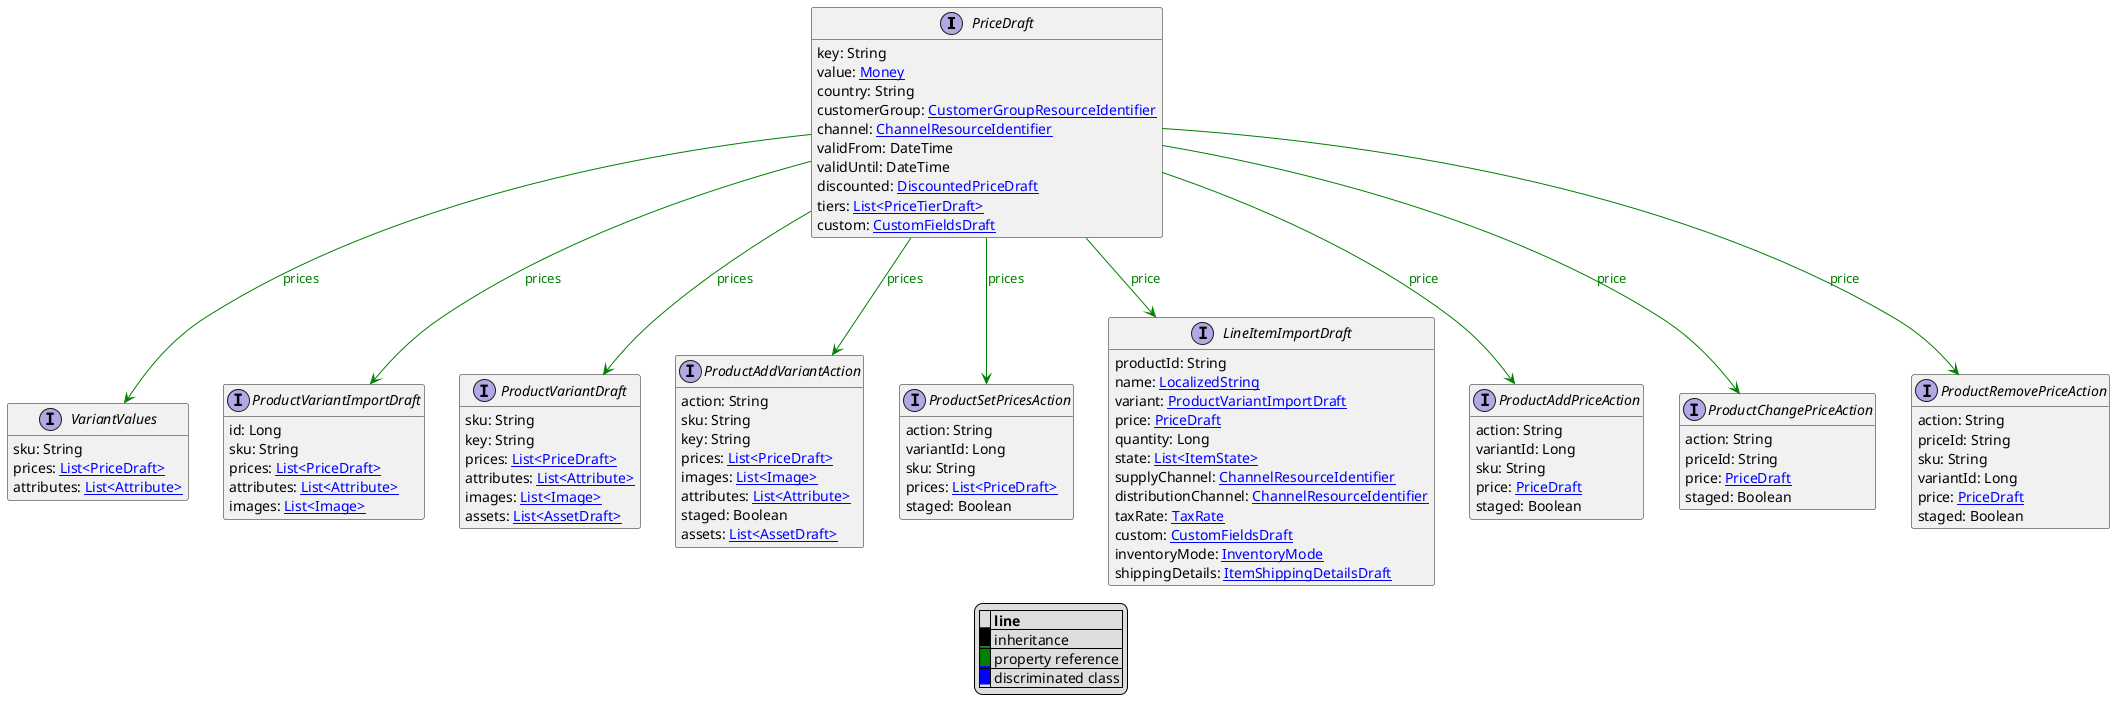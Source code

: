 @startuml

hide empty fields
hide empty methods
legend
|= |= line |
|<back:black>   </back>| inheritance |
|<back:green>   </back>| property reference |
|<back:blue>   </back>| discriminated class |
endlegend
interface PriceDraft [[PriceDraft.svg]]  {
    key: String
    value: [[Money.svg Money]]
    country: String
    customerGroup: [[CustomerGroupResourceIdentifier.svg CustomerGroupResourceIdentifier]]
    channel: [[ChannelResourceIdentifier.svg ChannelResourceIdentifier]]
    validFrom: DateTime
    validUntil: DateTime
    discounted: [[DiscountedPriceDraft.svg DiscountedPriceDraft]]
    tiers: [[PriceTierDraft.svg List<PriceTierDraft>]]
    custom: [[CustomFieldsDraft.svg CustomFieldsDraft]]
}



interface VariantValues [[VariantValues.svg]]  {
    sku: String
    prices: [[PriceDraft.svg List<PriceDraft>]]
    attributes: [[Attribute.svg List<Attribute>]]
}
interface ProductVariantImportDraft [[ProductVariantImportDraft.svg]]  {
    id: Long
    sku: String
    prices: [[PriceDraft.svg List<PriceDraft>]]
    attributes: [[Attribute.svg List<Attribute>]]
    images: [[Image.svg List<Image>]]
}
interface ProductVariantDraft [[ProductVariantDraft.svg]]  {
    sku: String
    key: String
    prices: [[PriceDraft.svg List<PriceDraft>]]
    attributes: [[Attribute.svg List<Attribute>]]
    images: [[Image.svg List<Image>]]
    assets: [[AssetDraft.svg List<AssetDraft>]]
}
interface ProductAddVariantAction [[ProductAddVariantAction.svg]]  {
    action: String
    sku: String
    key: String
    prices: [[PriceDraft.svg List<PriceDraft>]]
    images: [[Image.svg List<Image>]]
    attributes: [[Attribute.svg List<Attribute>]]
    staged: Boolean
    assets: [[AssetDraft.svg List<AssetDraft>]]
}
interface ProductSetPricesAction [[ProductSetPricesAction.svg]]  {
    action: String
    variantId: Long
    sku: String
    prices: [[PriceDraft.svg List<PriceDraft>]]
    staged: Boolean
}
interface LineItemImportDraft [[LineItemImportDraft.svg]]  {
    productId: String
    name: [[LocalizedString.svg LocalizedString]]
    variant: [[ProductVariantImportDraft.svg ProductVariantImportDraft]]
    price: [[PriceDraft.svg PriceDraft]]
    quantity: Long
    state: [[ItemState.svg List<ItemState>]]
    supplyChannel: [[ChannelResourceIdentifier.svg ChannelResourceIdentifier]]
    distributionChannel: [[ChannelResourceIdentifier.svg ChannelResourceIdentifier]]
    taxRate: [[TaxRate.svg TaxRate]]
    custom: [[CustomFieldsDraft.svg CustomFieldsDraft]]
    inventoryMode: [[InventoryMode.svg InventoryMode]]
    shippingDetails: [[ItemShippingDetailsDraft.svg ItemShippingDetailsDraft]]
}
interface ProductAddPriceAction [[ProductAddPriceAction.svg]]  {
    action: String
    variantId: Long
    sku: String
    price: [[PriceDraft.svg PriceDraft]]
    staged: Boolean
}
interface ProductChangePriceAction [[ProductChangePriceAction.svg]]  {
    action: String
    priceId: String
    price: [[PriceDraft.svg PriceDraft]]
    staged: Boolean
}
interface ProductRemovePriceAction [[ProductRemovePriceAction.svg]]  {
    action: String
    priceId: String
    sku: String
    variantId: Long
    price: [[PriceDraft.svg PriceDraft]]
    staged: Boolean
}

PriceDraft --> VariantValues #green;text:green : "prices"
PriceDraft --> ProductVariantImportDraft #green;text:green : "prices"
PriceDraft --> ProductVariantDraft #green;text:green : "prices"
PriceDraft --> ProductAddVariantAction #green;text:green : "prices"
PriceDraft --> ProductSetPricesAction #green;text:green : "prices"
PriceDraft --> LineItemImportDraft #green;text:green : "price"
PriceDraft --> ProductAddPriceAction #green;text:green : "price"
PriceDraft --> ProductChangePriceAction #green;text:green : "price"
PriceDraft --> ProductRemovePriceAction #green;text:green : "price"
@enduml
